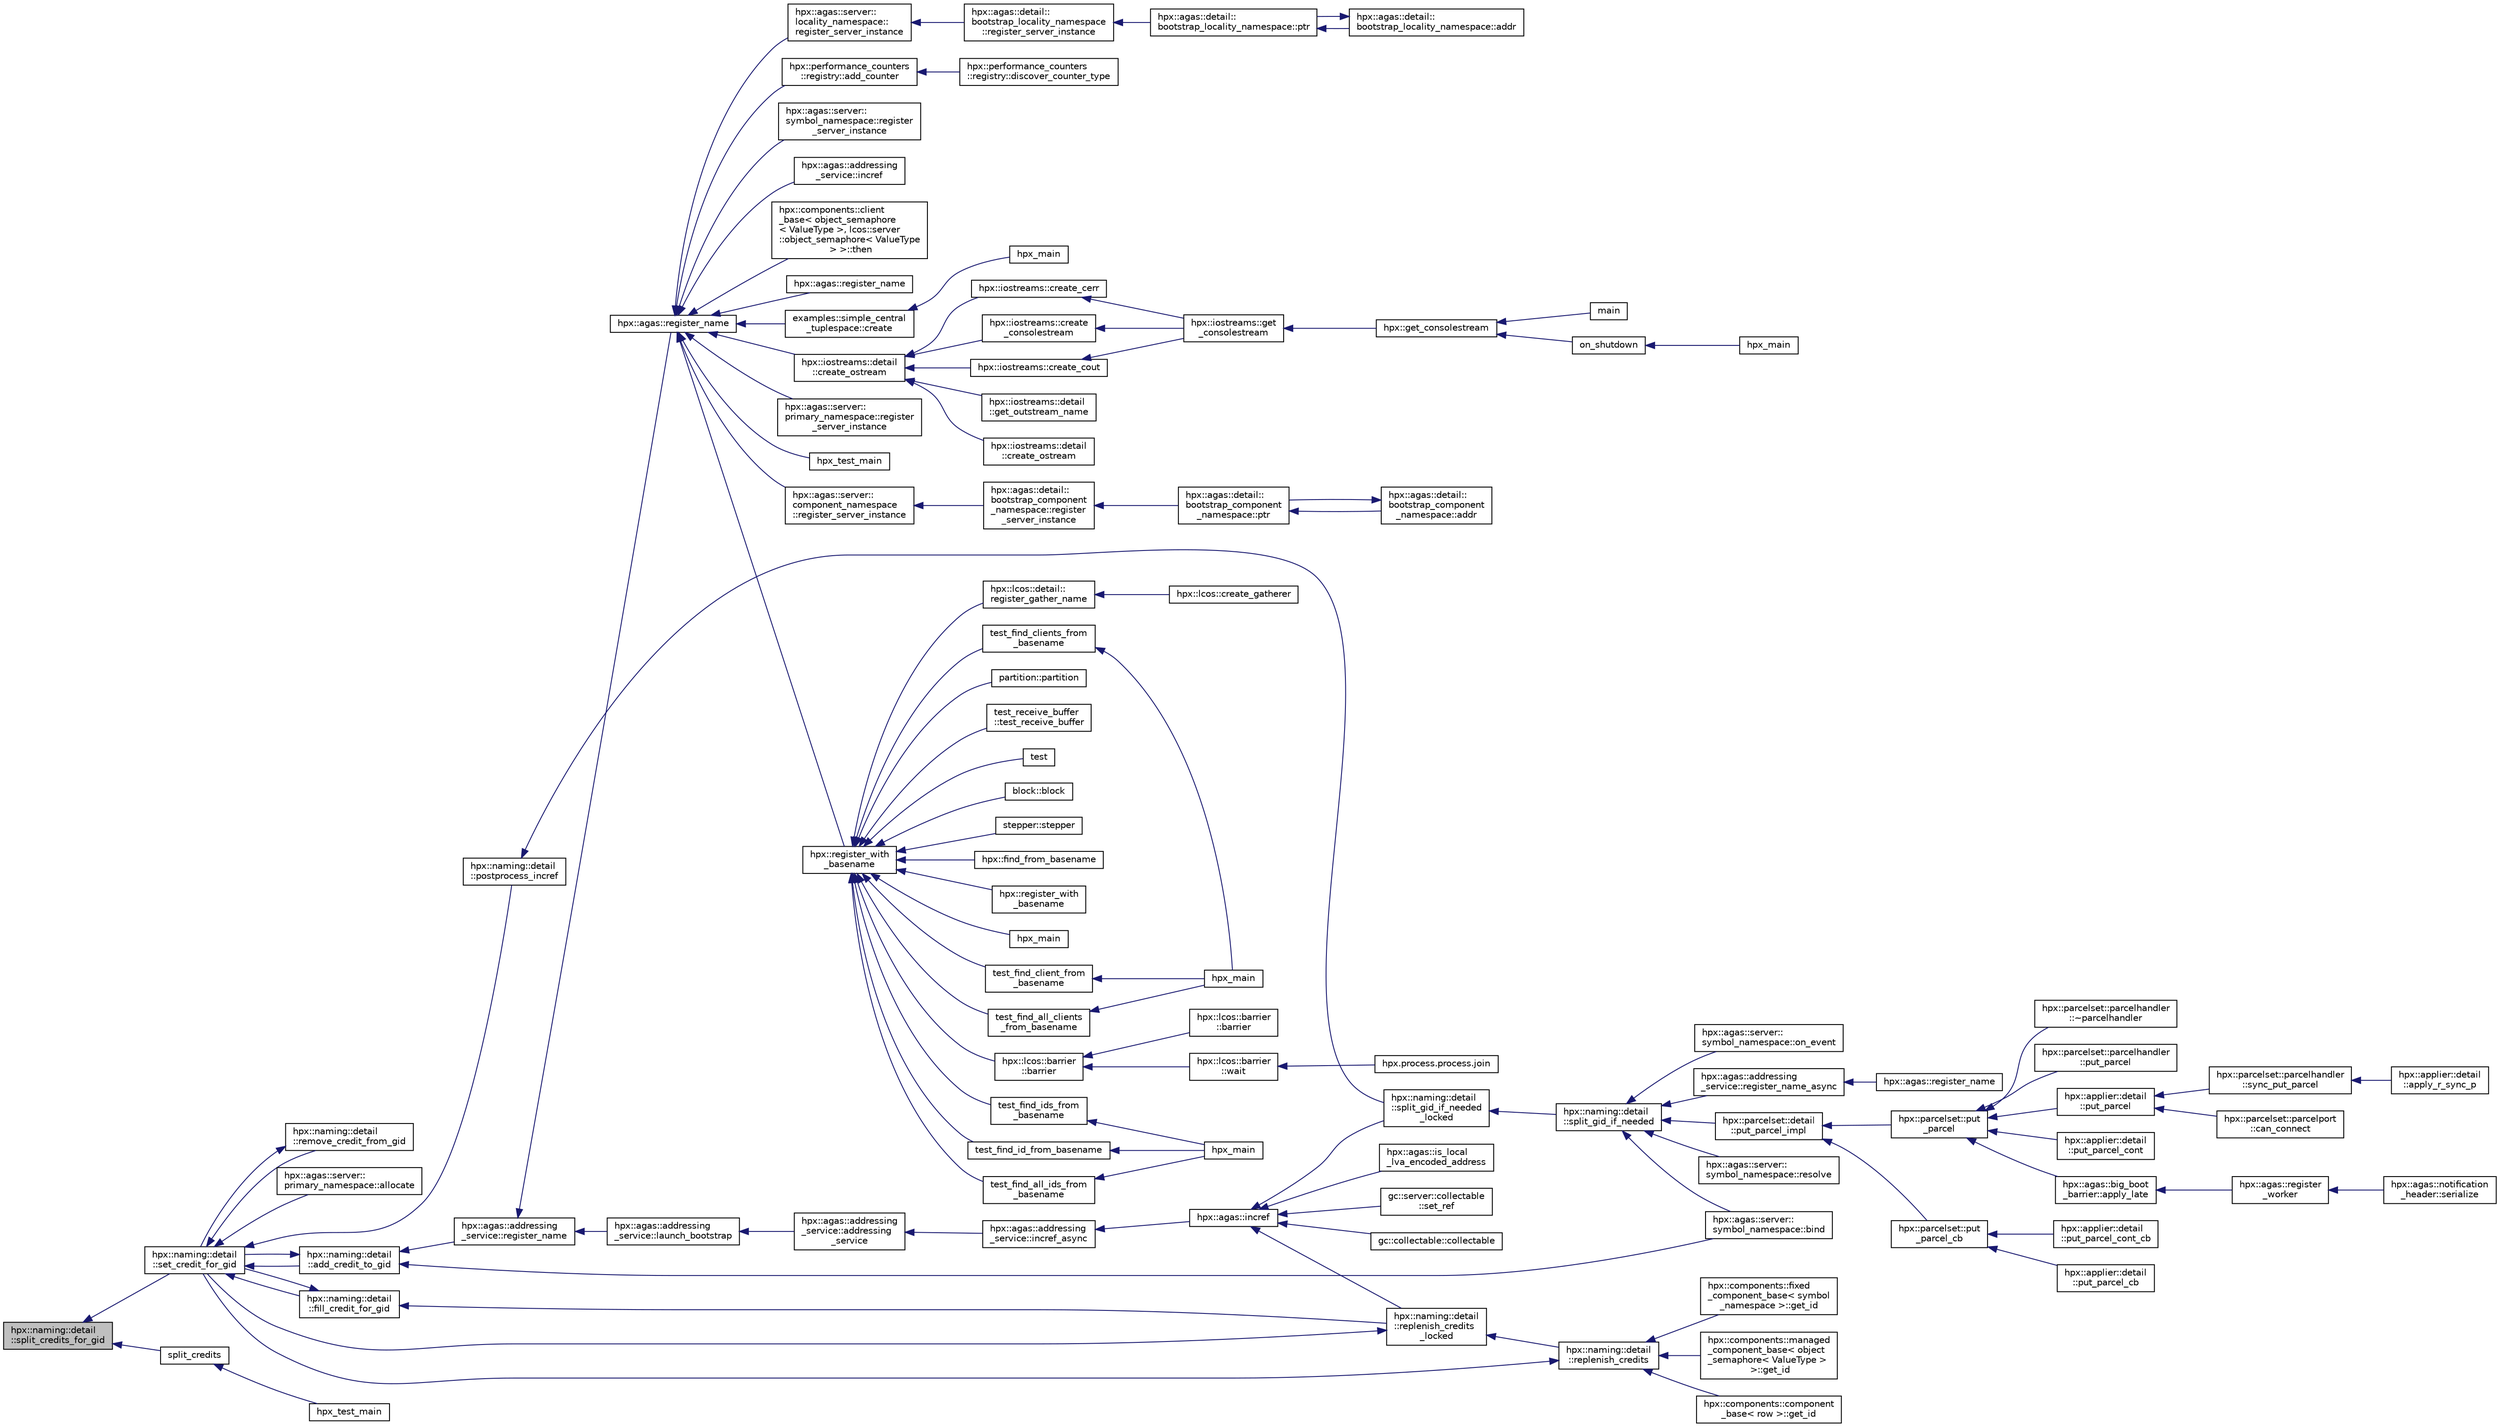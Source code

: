 digraph "hpx::naming::detail::split_credits_for_gid"
{
  edge [fontname="Helvetica",fontsize="10",labelfontname="Helvetica",labelfontsize="10"];
  node [fontname="Helvetica",fontsize="10",shape=record];
  rankdir="LR";
  Node3457 [label="hpx::naming::detail\l::split_credits_for_gid",height=0.2,width=0.4,color="black", fillcolor="grey75", style="filled", fontcolor="black"];
  Node3457 -> Node3458 [dir="back",color="midnightblue",fontsize="10",style="solid",fontname="Helvetica"];
  Node3458 [label="hpx::naming::detail\l::set_credit_for_gid",height=0.2,width=0.4,color="black", fillcolor="white", style="filled",URL="$d5/d18/namespacehpx_1_1naming_1_1detail.html#a87703193ff814a4e1c912e98e655ec51"];
  Node3458 -> Node3459 [dir="back",color="midnightblue",fontsize="10",style="solid",fontname="Helvetica"];
  Node3459 [label="hpx::naming::detail\l::postprocess_incref",height=0.2,width=0.4,color="black", fillcolor="white", style="filled",URL="$d5/d18/namespacehpx_1_1naming_1_1detail.html#a9d2708b2b1a4087d64195137b077ef1d"];
  Node3459 -> Node3460 [dir="back",color="midnightblue",fontsize="10",style="solid",fontname="Helvetica"];
  Node3460 [label="hpx::naming::detail\l::split_gid_if_needed\l_locked",height=0.2,width=0.4,color="black", fillcolor="white", style="filled",URL="$d5/d18/namespacehpx_1_1naming_1_1detail.html#a8a41d874bb719f702a76d483293d9d56"];
  Node3460 -> Node3461 [dir="back",color="midnightblue",fontsize="10",style="solid",fontname="Helvetica"];
  Node3461 [label="hpx::naming::detail\l::split_gid_if_needed",height=0.2,width=0.4,color="black", fillcolor="white", style="filled",URL="$d5/d18/namespacehpx_1_1naming_1_1detail.html#a106949fcb9087fb6bdca67d048d6568f"];
  Node3461 -> Node3462 [dir="back",color="midnightblue",fontsize="10",style="solid",fontname="Helvetica"];
  Node3462 [label="hpx::agas::addressing\l_service::register_name_async",height=0.2,width=0.4,color="black", fillcolor="white", style="filled",URL="$db/d58/structhpx_1_1agas_1_1addressing__service.html#adfd0ce835927a3c0396b6fc9e9fbb3cf"];
  Node3462 -> Node3463 [dir="back",color="midnightblue",fontsize="10",style="solid",fontname="Helvetica"];
  Node3463 [label="hpx::agas::register_name",height=0.2,width=0.4,color="black", fillcolor="white", style="filled",URL="$dc/d54/namespacehpx_1_1agas.html#adc43905ef74ad9948375f3948b64fc2f"];
  Node3461 -> Node3464 [dir="back",color="midnightblue",fontsize="10",style="solid",fontname="Helvetica"];
  Node3464 [label="hpx::parcelset::detail\l::put_parcel_impl",height=0.2,width=0.4,color="black", fillcolor="white", style="filled",URL="$dc/d4e/namespacehpx_1_1parcelset_1_1detail.html#a0dfe29365976960c7f5db6388e8ce603"];
  Node3464 -> Node3465 [dir="back",color="midnightblue",fontsize="10",style="solid",fontname="Helvetica"];
  Node3465 [label="hpx::parcelset::put\l_parcel",height=0.2,width=0.4,color="black", fillcolor="white", style="filled",URL="$d4/d41/namespacehpx_1_1parcelset.html#a53a9f5c6cf260dc8d06d194c96182b65"];
  Node3465 -> Node3466 [dir="back",color="midnightblue",fontsize="10",style="solid",fontname="Helvetica"];
  Node3466 [label="hpx::applier::detail\l::put_parcel",height=0.2,width=0.4,color="black", fillcolor="white", style="filled",URL="$d1/d2a/namespacehpx_1_1applier_1_1detail.html#a4d568b8071bb894a09fabfba232c2663"];
  Node3466 -> Node3467 [dir="back",color="midnightblue",fontsize="10",style="solid",fontname="Helvetica"];
  Node3467 [label="hpx::parcelset::parcelhandler\l::sync_put_parcel",height=0.2,width=0.4,color="black", fillcolor="white", style="filled",URL="$d4/d2f/classhpx_1_1parcelset_1_1parcelhandler.html#ad478f8b244ec822fcbcb84aa67b17497"];
  Node3467 -> Node3468 [dir="back",color="midnightblue",fontsize="10",style="solid",fontname="Helvetica"];
  Node3468 [label="hpx::applier::detail\l::apply_r_sync_p",height=0.2,width=0.4,color="black", fillcolor="white", style="filled",URL="$d1/d2a/namespacehpx_1_1applier_1_1detail.html#ab69485311adeb590afa621a4b4be595d"];
  Node3466 -> Node3469 [dir="back",color="midnightblue",fontsize="10",style="solid",fontname="Helvetica"];
  Node3469 [label="hpx::parcelset::parcelport\l::can_connect",height=0.2,width=0.4,color="black", fillcolor="white", style="filled",URL="$d9/d67/classhpx_1_1parcelset_1_1parcelport.html#a68bd6750625124e4de6309e74283a767"];
  Node3465 -> Node3470 [dir="back",color="midnightblue",fontsize="10",style="solid",fontname="Helvetica"];
  Node3470 [label="hpx::applier::detail\l::put_parcel_cont",height=0.2,width=0.4,color="black", fillcolor="white", style="filled",URL="$d1/d2a/namespacehpx_1_1applier_1_1detail.html#aa5119ce6a8f642d2bacf23dc42ade0f9"];
  Node3465 -> Node3471 [dir="back",color="midnightblue",fontsize="10",style="solid",fontname="Helvetica"];
  Node3471 [label="hpx::agas::big_boot\l_barrier::apply_late",height=0.2,width=0.4,color="black", fillcolor="white", style="filled",URL="$d8/db6/structhpx_1_1agas_1_1big__boot__barrier.html#a9148a04a25bea5a37d77b3ff20e1ebfb"];
  Node3471 -> Node3472 [dir="back",color="midnightblue",fontsize="10",style="solid",fontname="Helvetica"];
  Node3472 [label="hpx::agas::register\l_worker",height=0.2,width=0.4,color="black", fillcolor="white", style="filled",URL="$dc/d54/namespacehpx_1_1agas.html#a3c98dc053a97fca0f3f3b5719d9f8336"];
  Node3472 -> Node3473 [dir="back",color="midnightblue",fontsize="10",style="solid",fontname="Helvetica"];
  Node3473 [label="hpx::agas::notification\l_header::serialize",height=0.2,width=0.4,color="black", fillcolor="white", style="filled",URL="$de/dae/structhpx_1_1agas_1_1notification__header.html#aa028cf0e80baf9259523c340c4568634"];
  Node3465 -> Node3474 [dir="back",color="midnightblue",fontsize="10",style="solid",fontname="Helvetica"];
  Node3474 [label="hpx::parcelset::parcelhandler\l::~parcelhandler",height=0.2,width=0.4,color="black", fillcolor="white", style="filled",URL="$d4/d2f/classhpx_1_1parcelset_1_1parcelhandler.html#a938c1c4259b1be845dc0197465969a17"];
  Node3465 -> Node3475 [dir="back",color="midnightblue",fontsize="10",style="solid",fontname="Helvetica"];
  Node3475 [label="hpx::parcelset::parcelhandler\l::put_parcel",height=0.2,width=0.4,color="black", fillcolor="white", style="filled",URL="$d4/d2f/classhpx_1_1parcelset_1_1parcelhandler.html#aad45344f98c3f15456325c7270ae5ade"];
  Node3464 -> Node3476 [dir="back",color="midnightblue",fontsize="10",style="solid",fontname="Helvetica"];
  Node3476 [label="hpx::parcelset::put\l_parcel_cb",height=0.2,width=0.4,color="black", fillcolor="white", style="filled",URL="$d4/d41/namespacehpx_1_1parcelset.html#a44a60f48094a44cbb7f52b7807dc56ff"];
  Node3476 -> Node3477 [dir="back",color="midnightblue",fontsize="10",style="solid",fontname="Helvetica"];
  Node3477 [label="hpx::applier::detail\l::put_parcel_cb",height=0.2,width=0.4,color="black", fillcolor="white", style="filled",URL="$d1/d2a/namespacehpx_1_1applier_1_1detail.html#a96b7471f7a59fa4d3d298e562507c339"];
  Node3476 -> Node3478 [dir="back",color="midnightblue",fontsize="10",style="solid",fontname="Helvetica"];
  Node3478 [label="hpx::applier::detail\l::put_parcel_cont_cb",height=0.2,width=0.4,color="black", fillcolor="white", style="filled",URL="$d1/d2a/namespacehpx_1_1applier_1_1detail.html#acb5d7569cd53998c51e4b48f09d62e83"];
  Node3461 -> Node3479 [dir="back",color="midnightblue",fontsize="10",style="solid",fontname="Helvetica"];
  Node3479 [label="hpx::agas::server::\lsymbol_namespace::bind",height=0.2,width=0.4,color="black", fillcolor="white", style="filled",URL="$dc/da6/structhpx_1_1agas_1_1server_1_1symbol__namespace.html#a229ead0876ac8c5754793a2ca68de559"];
  Node3461 -> Node3480 [dir="back",color="midnightblue",fontsize="10",style="solid",fontname="Helvetica"];
  Node3480 [label="hpx::agas::server::\lsymbol_namespace::resolve",height=0.2,width=0.4,color="black", fillcolor="white", style="filled",URL="$dc/da6/structhpx_1_1agas_1_1server_1_1symbol__namespace.html#aec3fc24e40dc96142eb77537945e92d5"];
  Node3461 -> Node3481 [dir="back",color="midnightblue",fontsize="10",style="solid",fontname="Helvetica"];
  Node3481 [label="hpx::agas::server::\lsymbol_namespace::on_event",height=0.2,width=0.4,color="black", fillcolor="white", style="filled",URL="$dc/da6/structhpx_1_1agas_1_1server_1_1symbol__namespace.html#abbfcf18e8d40612e4fa618a39a2fc492"];
  Node3458 -> Node3482 [dir="back",color="midnightblue",fontsize="10",style="solid",fontname="Helvetica"];
  Node3482 [label="hpx::naming::detail\l::add_credit_to_gid",height=0.2,width=0.4,color="black", fillcolor="white", style="filled",URL="$d5/d18/namespacehpx_1_1naming_1_1detail.html#ab13848a91587535a393be4def980e832"];
  Node3482 -> Node3483 [dir="back",color="midnightblue",fontsize="10",style="solid",fontname="Helvetica"];
  Node3483 [label="hpx::agas::addressing\l_service::register_name",height=0.2,width=0.4,color="black", fillcolor="white", style="filled",URL="$db/d58/structhpx_1_1agas_1_1addressing__service.html#a5929d7fd681a5ed692bfbeaa503fc32d",tooltip="Register a global name with a global address (id) "];
  Node3483 -> Node3484 [dir="back",color="midnightblue",fontsize="10",style="solid",fontname="Helvetica"];
  Node3484 [label="hpx::agas::addressing\l_service::launch_bootstrap",height=0.2,width=0.4,color="black", fillcolor="white", style="filled",URL="$db/d58/structhpx_1_1agas_1_1addressing__service.html#a664380be3597d3ca31677b2ae5800e76"];
  Node3484 -> Node3485 [dir="back",color="midnightblue",fontsize="10",style="solid",fontname="Helvetica"];
  Node3485 [label="hpx::agas::addressing\l_service::addressing\l_service",height=0.2,width=0.4,color="black", fillcolor="white", style="filled",URL="$db/d58/structhpx_1_1agas_1_1addressing__service.html#a4cd885b12c530009f44f7372c197d54f"];
  Node3485 -> Node3486 [dir="back",color="midnightblue",fontsize="10",style="solid",fontname="Helvetica"];
  Node3486 [label="hpx::agas::addressing\l_service::incref_async",height=0.2,width=0.4,color="black", fillcolor="white", style="filled",URL="$db/d58/structhpx_1_1agas_1_1addressing__service.html#adae9df2634cf648f129f203c3678c1c1",tooltip="Increment the global reference count for the given id. "];
  Node3486 -> Node3487 [dir="back",color="midnightblue",fontsize="10",style="solid",fontname="Helvetica"];
  Node3487 [label="hpx::agas::incref",height=0.2,width=0.4,color="black", fillcolor="white", style="filled",URL="$dc/d54/namespacehpx_1_1agas.html#aad81d2ea721c1a5692e243ef07bf164f"];
  Node3487 -> Node3488 [dir="back",color="midnightblue",fontsize="10",style="solid",fontname="Helvetica"];
  Node3488 [label="hpx::agas::is_local\l_lva_encoded_address",height=0.2,width=0.4,color="black", fillcolor="white", style="filled",URL="$dc/d54/namespacehpx_1_1agas.html#abb5e5584ed3b536ace8e3f58415e24c2"];
  Node3487 -> Node3489 [dir="back",color="midnightblue",fontsize="10",style="solid",fontname="Helvetica"];
  Node3489 [label="gc::server::collectable\l::set_ref",height=0.2,width=0.4,color="black", fillcolor="white", style="filled",URL="$da/d76/structgc_1_1server_1_1collectable.html#a8e123e39f5a85da593dc15b5f872748d"];
  Node3487 -> Node3490 [dir="back",color="midnightblue",fontsize="10",style="solid",fontname="Helvetica"];
  Node3490 [label="gc::collectable::collectable",height=0.2,width=0.4,color="black", fillcolor="white", style="filled",URL="$da/d23/structgc_1_1collectable.html#a9ac791be34891330ff8192ac2ef68c7c"];
  Node3487 -> Node3460 [dir="back",color="midnightblue",fontsize="10",style="solid",fontname="Helvetica"];
  Node3487 -> Node3491 [dir="back",color="midnightblue",fontsize="10",style="solid",fontname="Helvetica"];
  Node3491 [label="hpx::naming::detail\l::replenish_credits\l_locked",height=0.2,width=0.4,color="black", fillcolor="white", style="filled",URL="$d5/d18/namespacehpx_1_1naming_1_1detail.html#a011ed4fa9a2f4d4319adc54943fa03d6"];
  Node3491 -> Node3492 [dir="back",color="midnightblue",fontsize="10",style="solid",fontname="Helvetica"];
  Node3492 [label="hpx::naming::detail\l::replenish_credits",height=0.2,width=0.4,color="black", fillcolor="white", style="filled",URL="$d5/d18/namespacehpx_1_1naming_1_1detail.html#aab806d937bd01894af129d3d3cbb22f4"];
  Node3492 -> Node3493 [dir="back",color="midnightblue",fontsize="10",style="solid",fontname="Helvetica"];
  Node3493 [label="hpx::components::component\l_base\< row \>::get_id",height=0.2,width=0.4,color="black", fillcolor="white", style="filled",URL="$d2/de6/classhpx_1_1components_1_1component__base.html#a4c8fd93514039bdf01c48d66d82b19cd"];
  Node3492 -> Node3494 [dir="back",color="midnightblue",fontsize="10",style="solid",fontname="Helvetica"];
  Node3494 [label="hpx::components::fixed\l_component_base\< symbol\l_namespace \>::get_id",height=0.2,width=0.4,color="black", fillcolor="white", style="filled",URL="$df/dfd/classhpx_1_1components_1_1fixed__component__base.html#a3066d2c2779a65cd20ce98b87e4dd4c2"];
  Node3492 -> Node3495 [dir="back",color="midnightblue",fontsize="10",style="solid",fontname="Helvetica"];
  Node3495 [label="hpx::components::managed\l_component_base\< object\l_semaphore\< ValueType \>\l \>::get_id",height=0.2,width=0.4,color="black", fillcolor="white", style="filled",URL="$d1/d7b/classhpx_1_1components_1_1managed__component__base.html#ac026850ad861e1da5393943cf5751708"];
  Node3492 -> Node3458 [dir="back",color="midnightblue",fontsize="10",style="solid",fontname="Helvetica"];
  Node3491 -> Node3458 [dir="back",color="midnightblue",fontsize="10",style="solid",fontname="Helvetica"];
  Node3483 -> Node3496 [dir="back",color="midnightblue",fontsize="10",style="solid",fontname="Helvetica"];
  Node3496 [label="hpx::agas::register_name",height=0.2,width=0.4,color="black", fillcolor="white", style="filled",URL="$dc/d54/namespacehpx_1_1agas.html#a3812793adbf5e7d8c6b468595ac0823f"];
  Node3496 -> Node3497 [dir="back",color="midnightblue",fontsize="10",style="solid",fontname="Helvetica"];
  Node3497 [label="hpx::register_with\l_basename",height=0.2,width=0.4,color="black", fillcolor="white", style="filled",URL="$d8/d83/namespacehpx.html#acf88178dc8c98cb0d7396325b3ccffdd",tooltip="Register the given id using the given base name. "];
  Node3497 -> Node3498 [dir="back",color="midnightblue",fontsize="10",style="solid",fontname="Helvetica"];
  Node3498 [label="stepper::stepper",height=0.2,width=0.4,color="black", fillcolor="white", style="filled",URL="$d0/da6/structstepper.html#a3d3b661e2502d80c80775c190f5585e2"];
  Node3497 -> Node3499 [dir="back",color="midnightblue",fontsize="10",style="solid",fontname="Helvetica"];
  Node3499 [label="hpx::lcos::barrier\l::barrier",height=0.2,width=0.4,color="black", fillcolor="white", style="filled",URL="$d9/dab/classhpx_1_1lcos_1_1barrier.html#ae8e5bad1b2828970404b5d280137d579"];
  Node3499 -> Node3500 [dir="back",color="midnightblue",fontsize="10",style="solid",fontname="Helvetica"];
  Node3500 [label="hpx::lcos::barrier\l::barrier",height=0.2,width=0.4,color="black", fillcolor="white", style="filled",URL="$d9/dab/classhpx_1_1lcos_1_1barrier.html#a8a9fc05508fad7cd1d8014bee0e1d221"];
  Node3499 -> Node3501 [dir="back",color="midnightblue",fontsize="10",style="solid",fontname="Helvetica"];
  Node3501 [label="hpx::lcos::barrier\l::wait",height=0.2,width=0.4,color="black", fillcolor="white", style="filled",URL="$d9/dab/classhpx_1_1lcos_1_1barrier.html#a1fcac5ce49dd1b9800affc8c8b84e4c9"];
  Node3501 -> Node3502 [dir="back",color="midnightblue",fontsize="10",style="solid",fontname="Helvetica"];
  Node3502 [label="hpx.process.process.join",height=0.2,width=0.4,color="black", fillcolor="white", style="filled",URL="$d3/d41/classhpx_1_1process_1_1process.html#acc7ec4687f3bf5ae121ef7b494d991d8"];
  Node3497 -> Node3503 [dir="back",color="midnightblue",fontsize="10",style="solid",fontname="Helvetica"];
  Node3503 [label="hpx::find_from_basename",height=0.2,width=0.4,color="black", fillcolor="white", style="filled",URL="$d8/d83/namespacehpx.html#a02d4c4317d9d663b22c2e47aab0b56df",tooltip="Return registered id from the given base name and sequence number. "];
  Node3497 -> Node3504 [dir="back",color="midnightblue",fontsize="10",style="solid",fontname="Helvetica"];
  Node3504 [label="hpx::register_with\l_basename",height=0.2,width=0.4,color="black", fillcolor="white", style="filled",URL="$d8/d83/namespacehpx.html#a09a6c6ffc84d21df225c3f5730de31d0"];
  Node3497 -> Node3505 [dir="back",color="midnightblue",fontsize="10",style="solid",fontname="Helvetica"];
  Node3505 [label="hpx_main",height=0.2,width=0.4,color="black", fillcolor="white", style="filled",URL="$db/d8d/duplicate__id__registration__1596_8cpp.html#aefd26dd818037509b2241068d57e3e1d"];
  Node3497 -> Node3506 [dir="back",color="midnightblue",fontsize="10",style="solid",fontname="Helvetica"];
  Node3506 [label="test_find_all_clients\l_from_basename",height=0.2,width=0.4,color="black", fillcolor="white", style="filled",URL="$dc/d15/find__clients__from__prefix_8cpp.html#aa57a9747db04f3feb78e2e423232d1f9"];
  Node3506 -> Node3507 [dir="back",color="midnightblue",fontsize="10",style="solid",fontname="Helvetica"];
  Node3507 [label="hpx_main",height=0.2,width=0.4,color="black", fillcolor="white", style="filled",URL="$dc/d15/find__clients__from__prefix_8cpp.html#aefd26dd818037509b2241068d57e3e1d"];
  Node3497 -> Node3508 [dir="back",color="midnightblue",fontsize="10",style="solid",fontname="Helvetica"];
  Node3508 [label="test_find_clients_from\l_basename",height=0.2,width=0.4,color="black", fillcolor="white", style="filled",URL="$dc/d15/find__clients__from__prefix_8cpp.html#a6fef840f56014443521cc99c2d9d781c"];
  Node3508 -> Node3507 [dir="back",color="midnightblue",fontsize="10",style="solid",fontname="Helvetica"];
  Node3497 -> Node3509 [dir="back",color="midnightblue",fontsize="10",style="solid",fontname="Helvetica"];
  Node3509 [label="test_find_client_from\l_basename",height=0.2,width=0.4,color="black", fillcolor="white", style="filled",URL="$dc/d15/find__clients__from__prefix_8cpp.html#a61a7f45bc9dd018d57ea2230824dab25"];
  Node3509 -> Node3507 [dir="back",color="midnightblue",fontsize="10",style="solid",fontname="Helvetica"];
  Node3497 -> Node3510 [dir="back",color="midnightblue",fontsize="10",style="solid",fontname="Helvetica"];
  Node3510 [label="test_find_all_ids_from\l_basename",height=0.2,width=0.4,color="black", fillcolor="white", style="filled",URL="$dc/df3/find__ids__from__prefix_8cpp.html#a369302d85871c563e109f575d4c3d29c"];
  Node3510 -> Node3511 [dir="back",color="midnightblue",fontsize="10",style="solid",fontname="Helvetica"];
  Node3511 [label="hpx_main",height=0.2,width=0.4,color="black", fillcolor="white", style="filled",URL="$dc/df3/find__ids__from__prefix_8cpp.html#aefd26dd818037509b2241068d57e3e1d"];
  Node3497 -> Node3512 [dir="back",color="midnightblue",fontsize="10",style="solid",fontname="Helvetica"];
  Node3512 [label="test_find_ids_from\l_basename",height=0.2,width=0.4,color="black", fillcolor="white", style="filled",URL="$dc/df3/find__ids__from__prefix_8cpp.html#a4526a7a41c258e2aedcdabd4ece4f4ba"];
  Node3512 -> Node3511 [dir="back",color="midnightblue",fontsize="10",style="solid",fontname="Helvetica"];
  Node3497 -> Node3513 [dir="back",color="midnightblue",fontsize="10",style="solid",fontname="Helvetica"];
  Node3513 [label="test_find_id_from_basename",height=0.2,width=0.4,color="black", fillcolor="white", style="filled",URL="$dc/df3/find__ids__from__prefix_8cpp.html#a35b932e250f78d774db87c971e42adce"];
  Node3513 -> Node3511 [dir="back",color="midnightblue",fontsize="10",style="solid",fontname="Helvetica"];
  Node3497 -> Node3514 [dir="back",color="midnightblue",fontsize="10",style="solid",fontname="Helvetica"];
  Node3514 [label="hpx::lcos::detail::\lregister_gather_name",height=0.2,width=0.4,color="black", fillcolor="white", style="filled",URL="$d4/d6c/namespacehpx_1_1lcos_1_1detail.html#afb3d3eafe04150308d004869a96242b3"];
  Node3514 -> Node3515 [dir="back",color="midnightblue",fontsize="10",style="solid",fontname="Helvetica"];
  Node3515 [label="hpx::lcos::create_gatherer",height=0.2,width=0.4,color="black", fillcolor="white", style="filled",URL="$d2/dc9/namespacehpx_1_1lcos.html#aaa3e2a825ca566eee4e3c0cfc19b5dc3"];
  Node3497 -> Node3516 [dir="back",color="midnightblue",fontsize="10",style="solid",fontname="Helvetica"];
  Node3516 [label="partition::partition",height=0.2,width=0.4,color="black", fillcolor="white", style="filled",URL="$d3/d98/structpartition.html#a949115c70a8ed7802ec756677063507b"];
  Node3497 -> Node3517 [dir="back",color="midnightblue",fontsize="10",style="solid",fontname="Helvetica"];
  Node3517 [label="test_receive_buffer\l::test_receive_buffer",height=0.2,width=0.4,color="black", fillcolor="white", style="filled",URL="$d1/d2e/structtest__receive__buffer.html#a501e8703c3a9d33b23c67cc3782a3052"];
  Node3497 -> Node3518 [dir="back",color="midnightblue",fontsize="10",style="solid",fontname="Helvetica"];
  Node3518 [label="test",height=0.2,width=0.4,color="black", fillcolor="white", style="filled",URL="$db/d95/register__with__basename__1804_8cpp.html#ae1a3968e7947464bee7714f6d43b7002"];
  Node3497 -> Node3519 [dir="back",color="midnightblue",fontsize="10",style="solid",fontname="Helvetica"];
  Node3519 [label="block::block",height=0.2,width=0.4,color="black", fillcolor="white", style="filled",URL="$d1/d7f/structblock.html#ad2fe04030b850ffa3f213c85f848c0c9"];
  Node3496 -> Node3520 [dir="back",color="midnightblue",fontsize="10",style="solid",fontname="Helvetica"];
  Node3520 [label="hpx::agas::addressing\l_service::incref",height=0.2,width=0.4,color="black", fillcolor="white", style="filled",URL="$db/d58/structhpx_1_1agas_1_1addressing__service.html#a77add8ef493b3ff577876bbbde8b2ead"];
  Node3496 -> Node3521 [dir="back",color="midnightblue",fontsize="10",style="solid",fontname="Helvetica"];
  Node3521 [label="hpx::components::client\l_base\< object_semaphore\l\< ValueType \>, lcos::server\l::object_semaphore\< ValueType\l \> \>::then",height=0.2,width=0.4,color="black", fillcolor="white", style="filled",URL="$d9/dad/classhpx_1_1components_1_1client__base.html#a195e205b5917c50455e9eab169045a2f"];
  Node3496 -> Node3522 [dir="back",color="midnightblue",fontsize="10",style="solid",fontname="Helvetica"];
  Node3522 [label="hpx::agas::server::\lcomponent_namespace\l::register_server_instance",height=0.2,width=0.4,color="black", fillcolor="white", style="filled",URL="$d4/dc8/structhpx_1_1agas_1_1server_1_1component__namespace.html#aa114cf679cc56f70c05ab18aff971ecb"];
  Node3522 -> Node3523 [dir="back",color="midnightblue",fontsize="10",style="solid",fontname="Helvetica"];
  Node3523 [label="hpx::agas::detail::\lbootstrap_component\l_namespace::register\l_server_instance",height=0.2,width=0.4,color="black", fillcolor="white", style="filled",URL="$d4/db7/structhpx_1_1agas_1_1detail_1_1bootstrap__component__namespace.html#abbc31dcbeb87361092d40afcfbd456b8"];
  Node3523 -> Node3524 [dir="back",color="midnightblue",fontsize="10",style="solid",fontname="Helvetica"];
  Node3524 [label="hpx::agas::detail::\lbootstrap_component\l_namespace::ptr",height=0.2,width=0.4,color="black", fillcolor="white", style="filled",URL="$d4/db7/structhpx_1_1agas_1_1detail_1_1bootstrap__component__namespace.html#a2ddc1b51e40d6b5c32f7eeba52a7527d"];
  Node3524 -> Node3525 [dir="back",color="midnightblue",fontsize="10",style="solid",fontname="Helvetica"];
  Node3525 [label="hpx::agas::detail::\lbootstrap_component\l_namespace::addr",height=0.2,width=0.4,color="black", fillcolor="white", style="filled",URL="$d4/db7/structhpx_1_1agas_1_1detail_1_1bootstrap__component__namespace.html#a4947343cef580d3a72f9fcb6803a54b1"];
  Node3525 -> Node3524 [dir="back",color="midnightblue",fontsize="10",style="solid",fontname="Helvetica"];
  Node3496 -> Node3526 [dir="back",color="midnightblue",fontsize="10",style="solid",fontname="Helvetica"];
  Node3526 [label="hpx::agas::register_name",height=0.2,width=0.4,color="black", fillcolor="white", style="filled",URL="$dc/d54/namespacehpx_1_1agas.html#a2430195ce3eb5a044693ffff42ac4124"];
  Node3496 -> Node3527 [dir="back",color="midnightblue",fontsize="10",style="solid",fontname="Helvetica"];
  Node3527 [label="hpx::agas::server::\llocality_namespace::\lregister_server_instance",height=0.2,width=0.4,color="black", fillcolor="white", style="filled",URL="$dc/d72/structhpx_1_1agas_1_1server_1_1locality__namespace.html#af1491746c7368e3824c99bc100f18734"];
  Node3527 -> Node3528 [dir="back",color="midnightblue",fontsize="10",style="solid",fontname="Helvetica"];
  Node3528 [label="hpx::agas::detail::\lbootstrap_locality_namespace\l::register_server_instance",height=0.2,width=0.4,color="black", fillcolor="white", style="filled",URL="$d2/d28/structhpx_1_1agas_1_1detail_1_1bootstrap__locality__namespace.html#ae300573bed5ba4de244854736bc93372"];
  Node3528 -> Node3529 [dir="back",color="midnightblue",fontsize="10",style="solid",fontname="Helvetica"];
  Node3529 [label="hpx::agas::detail::\lbootstrap_locality_namespace::ptr",height=0.2,width=0.4,color="black", fillcolor="white", style="filled",URL="$d2/d28/structhpx_1_1agas_1_1detail_1_1bootstrap__locality__namespace.html#a5d4dcef228d9a8e6040f2e404546a7b8"];
  Node3529 -> Node3530 [dir="back",color="midnightblue",fontsize="10",style="solid",fontname="Helvetica"];
  Node3530 [label="hpx::agas::detail::\lbootstrap_locality_namespace::addr",height=0.2,width=0.4,color="black", fillcolor="white", style="filled",URL="$d2/d28/structhpx_1_1agas_1_1detail_1_1bootstrap__locality__namespace.html#a6a5b1a39f25283d49aae9a42b5c4388a"];
  Node3530 -> Node3529 [dir="back",color="midnightblue",fontsize="10",style="solid",fontname="Helvetica"];
  Node3496 -> Node3531 [dir="back",color="midnightblue",fontsize="10",style="solid",fontname="Helvetica"];
  Node3531 [label="hpx::agas::server::\lprimary_namespace::register\l_server_instance",height=0.2,width=0.4,color="black", fillcolor="white", style="filled",URL="$d7/d3a/structhpx_1_1agas_1_1server_1_1primary__namespace.html#a8d3a53331e87a1a6a16a53a0f5c5d759"];
  Node3496 -> Node3532 [dir="back",color="midnightblue",fontsize="10",style="solid",fontname="Helvetica"];
  Node3532 [label="hpx_test_main",height=0.2,width=0.4,color="black", fillcolor="white", style="filled",URL="$d9/deb/refcnted__symbol__to__local__object_8cpp.html#a9a1c75cfa4bc8637fb9e22dfdca0891a"];
  Node3496 -> Node3533 [dir="back",color="midnightblue",fontsize="10",style="solid",fontname="Helvetica"];
  Node3533 [label="hpx::performance_counters\l::registry::add_counter",height=0.2,width=0.4,color="black", fillcolor="white", style="filled",URL="$d2/d02/classhpx_1_1performance__counters_1_1registry.html#a161780fff85c669515be3253f0e29fa5",tooltip="Add an existing performance counter instance to the registry. "];
  Node3533 -> Node3534 [dir="back",color="midnightblue",fontsize="10",style="solid",fontname="Helvetica"];
  Node3534 [label="hpx::performance_counters\l::registry::discover_counter_type",height=0.2,width=0.4,color="black", fillcolor="white", style="filled",URL="$d2/d02/classhpx_1_1performance__counters_1_1registry.html#af060ad9ba59fefe302c89bd8e80227d9"];
  Node3496 -> Node3535 [dir="back",color="midnightblue",fontsize="10",style="solid",fontname="Helvetica"];
  Node3535 [label="examples::simple_central\l_tuplespace::create",height=0.2,width=0.4,color="black", fillcolor="white", style="filled",URL="$d5/d1b/classexamples_1_1simple__central__tuplespace.html#a56c807f1fdd13e282e0ab8f45fdcf0b7"];
  Node3535 -> Node3536 [dir="back",color="midnightblue",fontsize="10",style="solid",fontname="Helvetica"];
  Node3536 [label="hpx_main",height=0.2,width=0.4,color="black", fillcolor="white", style="filled",URL="$d1/d7b/simple__central__tuplespace__client_8cpp.html#aefd26dd818037509b2241068d57e3e1d"];
  Node3496 -> Node3537 [dir="back",color="midnightblue",fontsize="10",style="solid",fontname="Helvetica"];
  Node3537 [label="hpx::iostreams::detail\l::create_ostream",height=0.2,width=0.4,color="black", fillcolor="white", style="filled",URL="$de/d26/namespacehpx_1_1iostreams_1_1detail.html#a2532c6c409d765cc96f0f062dd1807ea"];
  Node3537 -> Node3538 [dir="back",color="midnightblue",fontsize="10",style="solid",fontname="Helvetica"];
  Node3538 [label="hpx::iostreams::detail\l::get_outstream_name",height=0.2,width=0.4,color="black", fillcolor="white", style="filled",URL="$de/d26/namespacehpx_1_1iostreams_1_1detail.html#a4e5f42733aacfd1b6f845141cc8bd755"];
  Node3537 -> Node3539 [dir="back",color="midnightblue",fontsize="10",style="solid",fontname="Helvetica"];
  Node3539 [label="hpx::iostreams::detail\l::create_ostream",height=0.2,width=0.4,color="black", fillcolor="white", style="filled",URL="$de/d26/namespacehpx_1_1iostreams_1_1detail.html#a6a1ed0a7709d7cba5b0feb9d3752fb31"];
  Node3537 -> Node3540 [dir="back",color="midnightblue",fontsize="10",style="solid",fontname="Helvetica"];
  Node3540 [label="hpx::iostreams::create_cout",height=0.2,width=0.4,color="black", fillcolor="white", style="filled",URL="$dd/d1d/namespacehpx_1_1iostreams.html#a9a178fadf70f9b3c6f74274409a7bc69"];
  Node3540 -> Node3541 [dir="back",color="midnightblue",fontsize="10",style="solid",fontname="Helvetica"];
  Node3541 [label="hpx::iostreams::get\l_consolestream",height=0.2,width=0.4,color="black", fillcolor="white", style="filled",URL="$dd/d1d/namespacehpx_1_1iostreams.html#ac4a2ed792a4f5bdcb286ba83f5cd261d"];
  Node3541 -> Node3542 [dir="back",color="midnightblue",fontsize="10",style="solid",fontname="Helvetica"];
  Node3542 [label="hpx::get_consolestream",height=0.2,width=0.4,color="black", fillcolor="white", style="filled",URL="$d8/d83/namespacehpx.html#af305e0b2731f998440d87c7500187a11"];
  Node3542 -> Node3543 [dir="back",color="midnightblue",fontsize="10",style="solid",fontname="Helvetica"];
  Node3543 [label="main",height=0.2,width=0.4,color="black", fillcolor="white", style="filled",URL="$db/dd0/lost__output__2236_8cpp.html#a3c04138a5bfe5d72780bb7e82a18e627"];
  Node3542 -> Node3544 [dir="back",color="midnightblue",fontsize="10",style="solid",fontname="Helvetica"];
  Node3544 [label="on_shutdown",height=0.2,width=0.4,color="black", fillcolor="white", style="filled",URL="$de/d67/no__output__1173_8cpp.html#ada3655c097ed162539aadedb0de3673b"];
  Node3544 -> Node3545 [dir="back",color="midnightblue",fontsize="10",style="solid",fontname="Helvetica"];
  Node3545 [label="hpx_main",height=0.2,width=0.4,color="black", fillcolor="white", style="filled",URL="$de/d67/no__output__1173_8cpp.html#a4ca51ec94fa82421fc621b58eef7b01c"];
  Node3537 -> Node3546 [dir="back",color="midnightblue",fontsize="10",style="solid",fontname="Helvetica"];
  Node3546 [label="hpx::iostreams::create_cerr",height=0.2,width=0.4,color="black", fillcolor="white", style="filled",URL="$dd/d1d/namespacehpx_1_1iostreams.html#aecf4f2ddc53a24fe917ce7cca0bda378"];
  Node3546 -> Node3541 [dir="back",color="midnightblue",fontsize="10",style="solid",fontname="Helvetica"];
  Node3537 -> Node3547 [dir="back",color="midnightblue",fontsize="10",style="solid",fontname="Helvetica"];
  Node3547 [label="hpx::iostreams::create\l_consolestream",height=0.2,width=0.4,color="black", fillcolor="white", style="filled",URL="$dd/d1d/namespacehpx_1_1iostreams.html#ade2ebf54e04b80ddcf3c31dd0bad5ece"];
  Node3547 -> Node3541 [dir="back",color="midnightblue",fontsize="10",style="solid",fontname="Helvetica"];
  Node3496 -> Node3548 [dir="back",color="midnightblue",fontsize="10",style="solid",fontname="Helvetica"];
  Node3548 [label="hpx::agas::server::\lsymbol_namespace::register\l_server_instance",height=0.2,width=0.4,color="black", fillcolor="white", style="filled",URL="$dc/da6/structhpx_1_1agas_1_1server_1_1symbol__namespace.html#ac7de45f2a45cfccf925b88563f61efb0"];
  Node3482 -> Node3458 [dir="back",color="midnightblue",fontsize="10",style="solid",fontname="Helvetica"];
  Node3482 -> Node3479 [dir="back",color="midnightblue",fontsize="10",style="solid",fontname="Helvetica"];
  Node3458 -> Node3549 [dir="back",color="midnightblue",fontsize="10",style="solid",fontname="Helvetica"];
  Node3549 [label="hpx::naming::detail\l::remove_credit_from_gid",height=0.2,width=0.4,color="black", fillcolor="white", style="filled",URL="$d5/d18/namespacehpx_1_1naming_1_1detail.html#a3ccb4b028c2c757c0fabdfe58ac07e47"];
  Node3549 -> Node3458 [dir="back",color="midnightblue",fontsize="10",style="solid",fontname="Helvetica"];
  Node3458 -> Node3550 [dir="back",color="midnightblue",fontsize="10",style="solid",fontname="Helvetica"];
  Node3550 [label="hpx::naming::detail\l::fill_credit_for_gid",height=0.2,width=0.4,color="black", fillcolor="white", style="filled",URL="$d5/d18/namespacehpx_1_1naming_1_1detail.html#a3ec890e6a5b5c8fbd21b11dfe7e50352"];
  Node3550 -> Node3491 [dir="back",color="midnightblue",fontsize="10",style="solid",fontname="Helvetica"];
  Node3550 -> Node3458 [dir="back",color="midnightblue",fontsize="10",style="solid",fontname="Helvetica"];
  Node3458 -> Node3551 [dir="back",color="midnightblue",fontsize="10",style="solid",fontname="Helvetica"];
  Node3551 [label="hpx::agas::server::\lprimary_namespace::allocate",height=0.2,width=0.4,color="black", fillcolor="white", style="filled",URL="$d7/d3a/structhpx_1_1agas_1_1server_1_1primary__namespace.html#a87560fb730ac846b91fc7287dc4e247b"];
  Node3457 -> Node3552 [dir="back",color="midnightblue",fontsize="10",style="solid",fontname="Helvetica"];
  Node3552 [label="split_credits",height=0.2,width=0.4,color="black", fillcolor="white", style="filled",URL="$dc/d1c/split__credit_8cpp.html#a40110ce5ea265f45c75eedb02eff306b"];
  Node3552 -> Node3553 [dir="back",color="midnightblue",fontsize="10",style="solid",fontname="Helvetica"];
  Node3553 [label="hpx_test_main",height=0.2,width=0.4,color="black", fillcolor="white", style="filled",URL="$dc/d1c/split__credit_8cpp.html#a28289202eeff164a3fe55b37581c3c90"];
}
